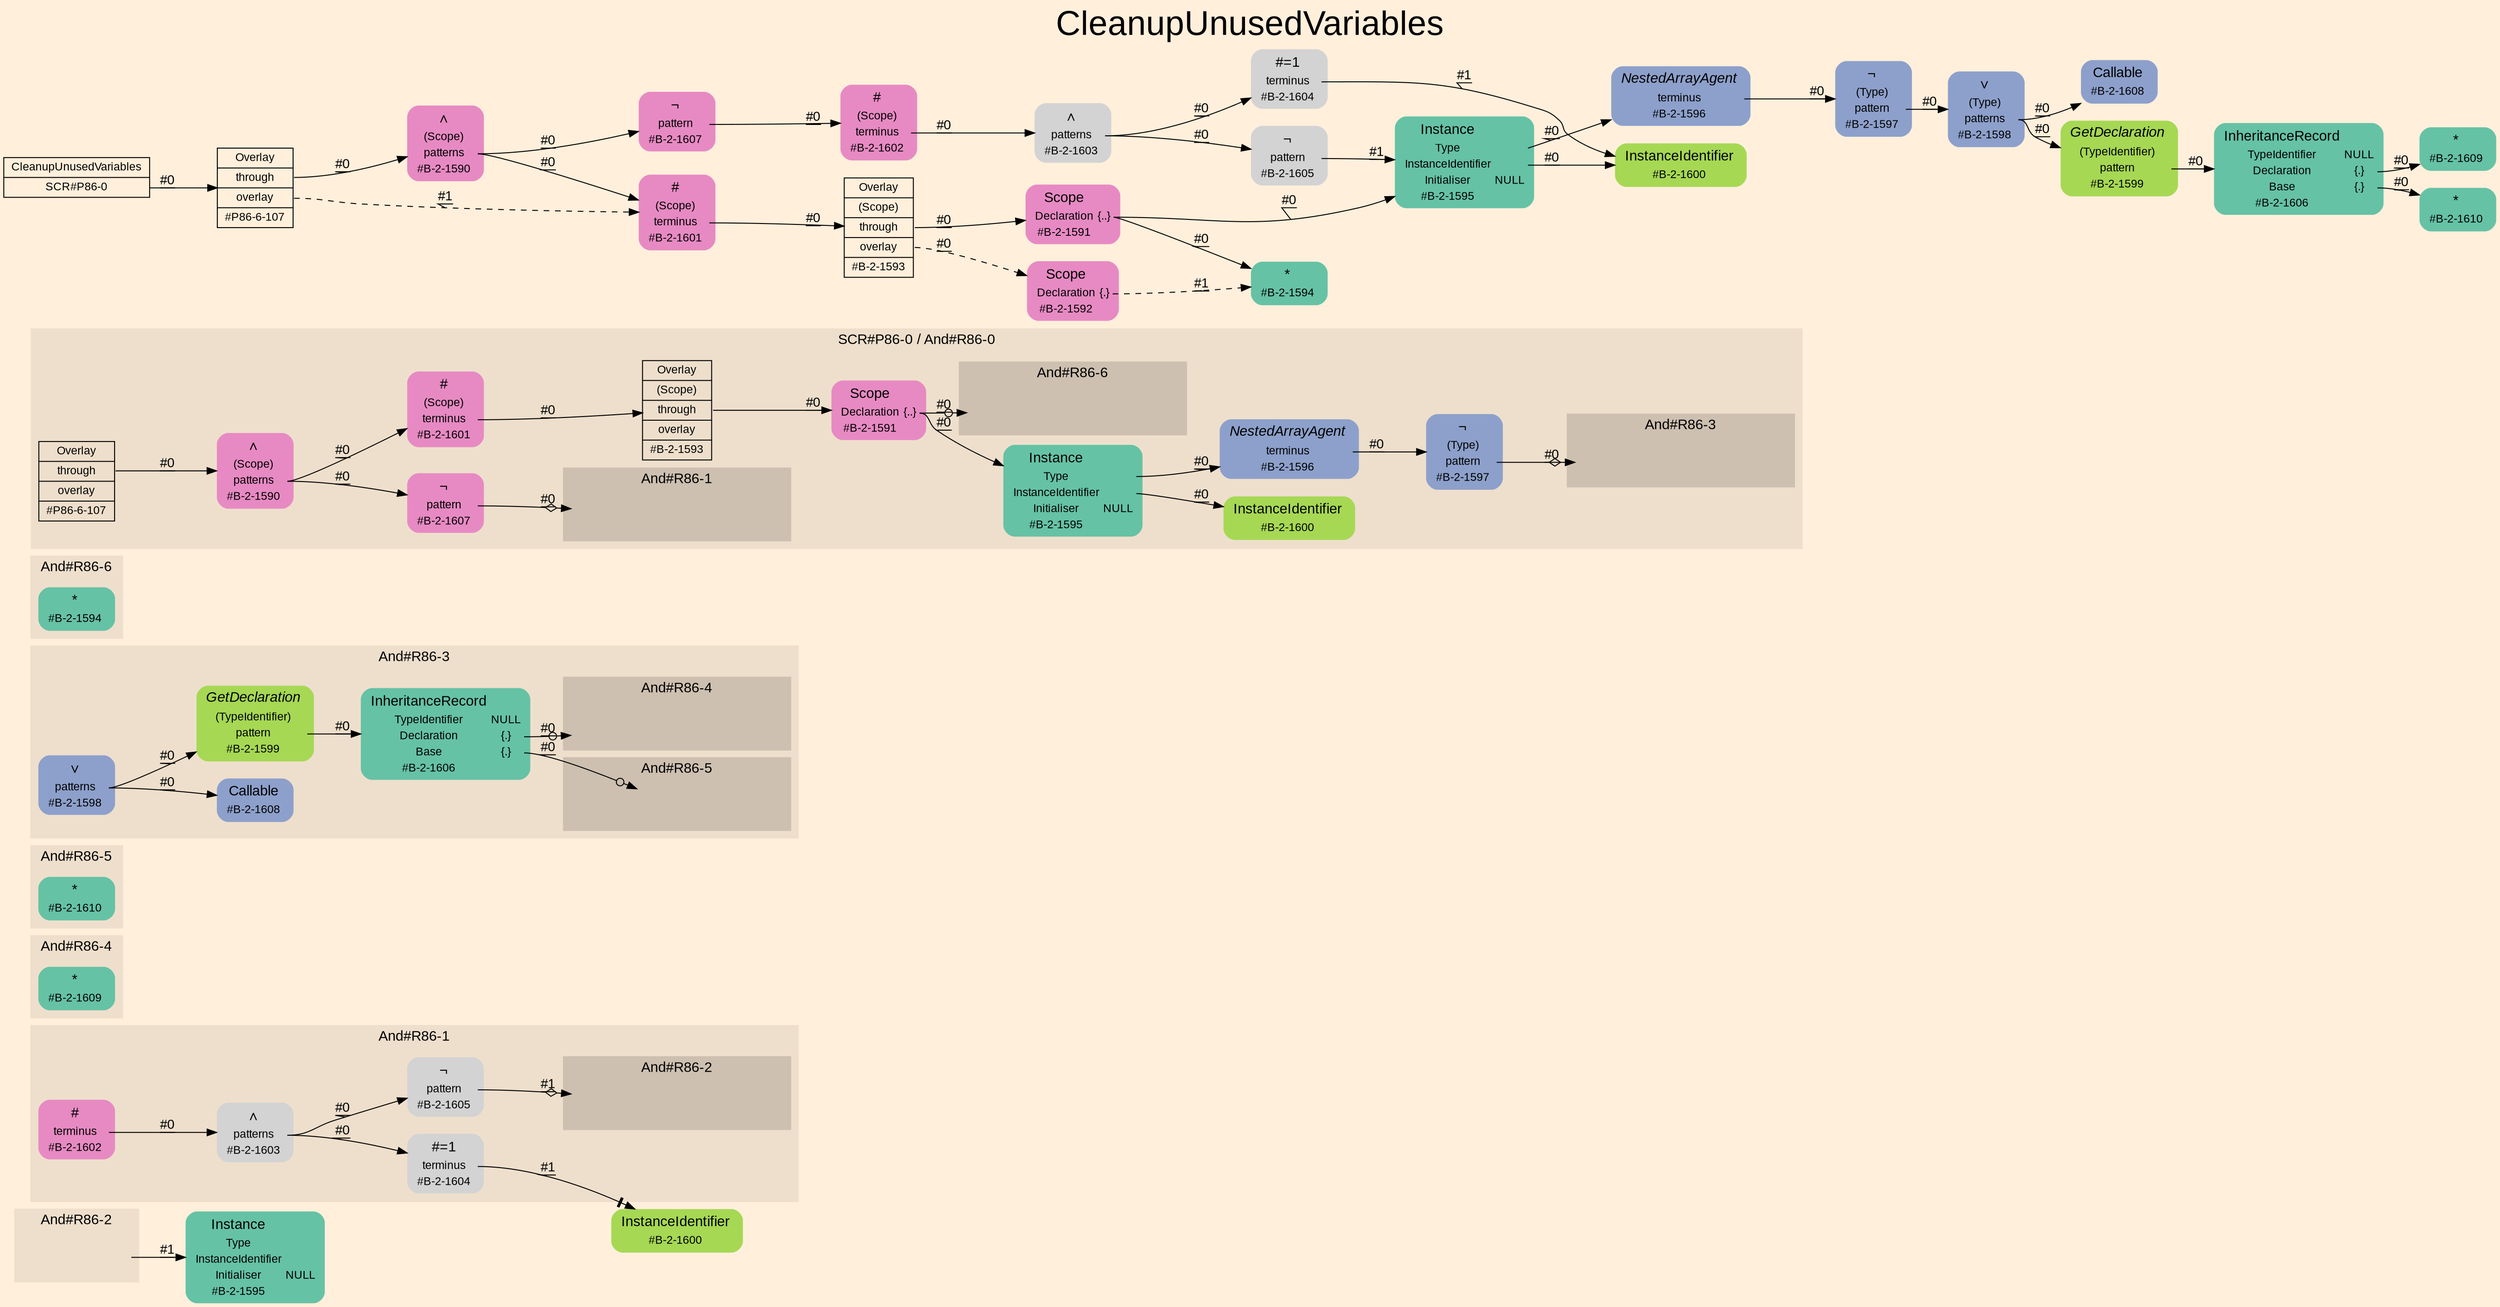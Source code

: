 digraph "CleanupUnusedVariables" {
label = "CleanupUnusedVariables"
labelloc = t
fontsize = "36"
graph [
    rankdir = "LR"
    ranksep = 0.3
    bgcolor = antiquewhite1
    color = black
    fontcolor = black
    fontname = "Arial"
];
node [
    fontname = "Arial"
];
edge [
    fontname = "Arial"
];

// -------------------- figure And#R86-2 --------------------
// -------- region And#R86-2 ----------
subgraph "clusterAnd#R86-2" {
    label = "And#R86-2"
    style = "filled"
    color = antiquewhite2
    fontsize = "15"
    "And#R86-2/IRIP" [
        // -------- block And#R86-2/IRIP ----------
        shape = none
        style = "invisible"
    ];
    
}

"And#R86-2/#B-2-1595" [
    // -------- block And#R86-2/#B-2-1595 ----------
    shape = "plaintext"
    fillcolor = "/set28/1"
    label = <<TABLE BORDER="0" CELLBORDER="0" CELLSPACING="0">
     <TR><TD><FONT POINT-SIZE="15.0">Instance</FONT></TD><TD></TD></TR>
     <TR><TD>Type</TD><TD PORT="port0"></TD></TR>
     <TR><TD>InstanceIdentifier</TD><TD PORT="port1"></TD></TR>
     <TR><TD>Initialiser</TD><TD PORT="port2">NULL</TD></TR>
     <TR><TD>#B-2-1595</TD><TD PORT="port3"></TD></TR>
    </TABLE>>
    style = "rounded,filled"
    fontsize = "12"
];

"And#R86-2/IRIP" -> "And#R86-2/#B-2-1595" [
    label = "#1"
    decorate = true
    color = black
    fontcolor = black
];


// -------------------- figure And#R86-1 --------------------
// -------- region And#R86-1 ----------
subgraph "clusterAnd#R86-1" {
    label = "And#R86-1"
    style = "filled"
    color = antiquewhite2
    fontsize = "15"
    "And#R86-1/#B-2-1605" [
        // -------- block And#R86-1/#B-2-1605 ----------
        shape = "plaintext"
        label = <<TABLE BORDER="0" CELLBORDER="0" CELLSPACING="0">
         <TR><TD><FONT POINT-SIZE="15.0">¬</FONT></TD><TD></TD></TR>
         <TR><TD>pattern</TD><TD PORT="port0"></TD></TR>
         <TR><TD>#B-2-1605</TD><TD PORT="port1"></TD></TR>
        </TABLE>>
        style = "rounded,filled"
        fontsize = "12"
    ];
    
    "And#R86-1/#B-2-1603" [
        // -------- block And#R86-1/#B-2-1603 ----------
        shape = "plaintext"
        label = <<TABLE BORDER="0" CELLBORDER="0" CELLSPACING="0">
         <TR><TD><FONT POINT-SIZE="15.0">∧</FONT></TD><TD></TD></TR>
         <TR><TD>patterns</TD><TD PORT="port0"></TD></TR>
         <TR><TD>#B-2-1603</TD><TD PORT="port1"></TD></TR>
        </TABLE>>
        style = "rounded,filled"
        fontsize = "12"
    ];
    
    "And#R86-1/#B-2-1602" [
        // -------- block And#R86-1/#B-2-1602 ----------
        shape = "plaintext"
        fillcolor = "/set28/4"
        label = <<TABLE BORDER="0" CELLBORDER="0" CELLSPACING="0">
         <TR><TD><FONT POINT-SIZE="15.0">#</FONT></TD><TD></TD></TR>
         <TR><TD>terminus</TD><TD PORT="port0"></TD></TR>
         <TR><TD>#B-2-1602</TD><TD PORT="port1"></TD></TR>
        </TABLE>>
        style = "rounded,filled"
        fontsize = "12"
    ];
    
    "And#R86-1/#B-2-1604" [
        // -------- block And#R86-1/#B-2-1604 ----------
        shape = "plaintext"
        label = <<TABLE BORDER="0" CELLBORDER="0" CELLSPACING="0">
         <TR><TD><FONT POINT-SIZE="15.0">#=1</FONT></TD><TD></TD></TR>
         <TR><TD>terminus</TD><TD PORT="port0"></TD></TR>
         <TR><TD>#B-2-1604</TD><TD PORT="port1"></TD></TR>
        </TABLE>>
        style = "rounded,filled"
        fontsize = "12"
    ];
    
    // -------- region And#R86-1/And#R86-2 ----------
    subgraph "clusterAnd#R86-1/And#R86-2" {
        label = "And#R86-2"
        style = "filled"
        color = antiquewhite3
        fontsize = "15"
        "And#R86-1/And#R86-2/#B-2-1595" [
            // -------- block And#R86-1/And#R86-2/#B-2-1595 ----------
            shape = none
            fillcolor = "/set28/1"
            style = "invisible"
        ];
        
    }
    
}

"And#R86-1/#B-2-1600" [
    // -------- block And#R86-1/#B-2-1600 ----------
    shape = "plaintext"
    fillcolor = "/set28/5"
    label = <<TABLE BORDER="0" CELLBORDER="0" CELLSPACING="0">
     <TR><TD><FONT POINT-SIZE="15.0">InstanceIdentifier</FONT></TD><TD></TD></TR>
     <TR><TD>#B-2-1600</TD><TD PORT="port0"></TD></TR>
    </TABLE>>
    style = "rounded,filled"
    fontsize = "12"
];

"And#R86-1/#B-2-1605":port0 -> "And#R86-1/And#R86-2/#B-2-1595" [
    arrowhead="normalnoneodiamond"
    label = "#1"
    decorate = true
    color = black
    fontcolor = black
];

"And#R86-1/#B-2-1603":port0 -> "And#R86-1/#B-2-1604" [
    label = "#0"
    decorate = true
    color = black
    fontcolor = black
];

"And#R86-1/#B-2-1603":port0 -> "And#R86-1/#B-2-1605" [
    label = "#0"
    decorate = true
    color = black
    fontcolor = black
];

"And#R86-1/#B-2-1602":port0 -> "And#R86-1/#B-2-1603" [
    label = "#0"
    decorate = true
    color = black
    fontcolor = black
];

"And#R86-1/#B-2-1604":port0 -> "And#R86-1/#B-2-1600" [
    arrowhead="normalnonetee"
    label = "#1"
    decorate = true
    color = black
    fontcolor = black
];


// -------------------- figure And#R86-4 --------------------
// -------- region And#R86-4 ----------
subgraph "clusterAnd#R86-4" {
    label = "And#R86-4"
    style = "filled"
    color = antiquewhite2
    fontsize = "15"
    "And#R86-4/#B-2-1609" [
        // -------- block And#R86-4/#B-2-1609 ----------
        shape = "plaintext"
        fillcolor = "/set28/1"
        label = <<TABLE BORDER="0" CELLBORDER="0" CELLSPACING="0">
         <TR><TD><FONT POINT-SIZE="15.0">*</FONT></TD><TD></TD></TR>
         <TR><TD>#B-2-1609</TD><TD PORT="port0"></TD></TR>
        </TABLE>>
        style = "rounded,filled"
        fontsize = "12"
    ];
    
}


// -------------------- figure And#R86-5 --------------------
// -------- region And#R86-5 ----------
subgraph "clusterAnd#R86-5" {
    label = "And#R86-5"
    style = "filled"
    color = antiquewhite2
    fontsize = "15"
    "And#R86-5/#B-2-1610" [
        // -------- block And#R86-5/#B-2-1610 ----------
        shape = "plaintext"
        fillcolor = "/set28/1"
        label = <<TABLE BORDER="0" CELLBORDER="0" CELLSPACING="0">
         <TR><TD><FONT POINT-SIZE="15.0">*</FONT></TD><TD></TD></TR>
         <TR><TD>#B-2-1610</TD><TD PORT="port0"></TD></TR>
        </TABLE>>
        style = "rounded,filled"
        fontsize = "12"
    ];
    
}


// -------------------- figure And#R86-3 --------------------
// -------- region And#R86-3 ----------
subgraph "clusterAnd#R86-3" {
    label = "And#R86-3"
    style = "filled"
    color = antiquewhite2
    fontsize = "15"
    "And#R86-3/#B-2-1598" [
        // -------- block And#R86-3/#B-2-1598 ----------
        shape = "plaintext"
        fillcolor = "/set28/3"
        label = <<TABLE BORDER="0" CELLBORDER="0" CELLSPACING="0">
         <TR><TD><FONT POINT-SIZE="15.0">∨</FONT></TD><TD></TD></TR>
         <TR><TD>patterns</TD><TD PORT="port0"></TD></TR>
         <TR><TD>#B-2-1598</TD><TD PORT="port1"></TD></TR>
        </TABLE>>
        style = "rounded,filled"
        fontsize = "12"
    ];
    
    "And#R86-3/#B-2-1606" [
        // -------- block And#R86-3/#B-2-1606 ----------
        shape = "plaintext"
        fillcolor = "/set28/1"
        label = <<TABLE BORDER="0" CELLBORDER="0" CELLSPACING="0">
         <TR><TD><FONT POINT-SIZE="15.0">InheritanceRecord</FONT></TD><TD></TD></TR>
         <TR><TD>TypeIdentifier</TD><TD PORT="port0">NULL</TD></TR>
         <TR><TD>Declaration</TD><TD PORT="port1">{.}</TD></TR>
         <TR><TD>Base</TD><TD PORT="port2">{.}</TD></TR>
         <TR><TD>#B-2-1606</TD><TD PORT="port3"></TD></TR>
        </TABLE>>
        style = "rounded,filled"
        fontsize = "12"
    ];
    
    "And#R86-3/#B-2-1608" [
        // -------- block And#R86-3/#B-2-1608 ----------
        shape = "plaintext"
        fillcolor = "/set28/3"
        label = <<TABLE BORDER="0" CELLBORDER="0" CELLSPACING="0">
         <TR><TD><FONT POINT-SIZE="15.0">Callable</FONT></TD><TD></TD></TR>
         <TR><TD>#B-2-1608</TD><TD PORT="port0"></TD></TR>
        </TABLE>>
        style = "rounded,filled"
        fontsize = "12"
    ];
    
    "And#R86-3/#B-2-1599" [
        // -------- block And#R86-3/#B-2-1599 ----------
        shape = "plaintext"
        fillcolor = "/set28/5"
        label = <<TABLE BORDER="0" CELLBORDER="0" CELLSPACING="0">
         <TR><TD><FONT POINT-SIZE="15.0"><I>GetDeclaration</I></FONT></TD><TD></TD></TR>
         <TR><TD>(TypeIdentifier)</TD><TD PORT="port0"></TD></TR>
         <TR><TD>pattern</TD><TD PORT="port1"></TD></TR>
         <TR><TD>#B-2-1599</TD><TD PORT="port2"></TD></TR>
        </TABLE>>
        style = "rounded,filled"
        fontsize = "12"
    ];
    
    // -------- region And#R86-3/And#R86-4 ----------
    subgraph "clusterAnd#R86-3/And#R86-4" {
        label = "And#R86-4"
        style = "filled"
        color = antiquewhite3
        fontsize = "15"
        "And#R86-3/And#R86-4/#B-2-1609" [
            // -------- block And#R86-3/And#R86-4/#B-2-1609 ----------
            shape = none
            fillcolor = "/set28/1"
            style = "invisible"
        ];
        
    }
    
    // -------- region And#R86-3/And#R86-5 ----------
    subgraph "clusterAnd#R86-3/And#R86-5" {
        label = "And#R86-5"
        style = "filled"
        color = antiquewhite3
        fontsize = "15"
        "And#R86-3/And#R86-5/#B-2-1610" [
            // -------- block And#R86-3/And#R86-5/#B-2-1610 ----------
            shape = none
            fillcolor = "/set28/1"
            style = "invisible"
        ];
        
    }
    
}

"And#R86-3/#B-2-1598":port0 -> "And#R86-3/#B-2-1608" [
    label = "#0"
    decorate = true
    color = black
    fontcolor = black
];

"And#R86-3/#B-2-1598":port0 -> "And#R86-3/#B-2-1599" [
    label = "#0"
    decorate = true
    color = black
    fontcolor = black
];

"And#R86-3/#B-2-1606":port1 -> "And#R86-3/And#R86-4/#B-2-1609" [
    arrowhead="normalnoneodot"
    label = "#0"
    decorate = true
    color = black
    fontcolor = black
];

"And#R86-3/#B-2-1606":port2 -> "And#R86-3/And#R86-5/#B-2-1610" [
    arrowhead="normalnoneodot"
    label = "#0"
    decorate = true
    color = black
    fontcolor = black
];

"And#R86-3/#B-2-1599":port1 -> "And#R86-3/#B-2-1606" [
    label = "#0"
    decorate = true
    color = black
    fontcolor = black
];


// -------------------- figure And#R86-6 --------------------
// -------- region And#R86-6 ----------
subgraph "clusterAnd#R86-6" {
    label = "And#R86-6"
    style = "filled"
    color = antiquewhite2
    fontsize = "15"
    "And#R86-6/#B-2-1594" [
        // -------- block And#R86-6/#B-2-1594 ----------
        shape = "plaintext"
        fillcolor = "/set28/1"
        label = <<TABLE BORDER="0" CELLBORDER="0" CELLSPACING="0">
         <TR><TD><FONT POINT-SIZE="15.0">*</FONT></TD><TD></TD></TR>
         <TR><TD>#B-2-1594</TD><TD PORT="port0"></TD></TR>
        </TABLE>>
        style = "rounded,filled"
        fontsize = "12"
    ];
    
}


// -------------------- figure And#R86-0 --------------------
// -------- region And#R86-0 ----------
subgraph "clusterAnd#R86-0" {
    label = "SCR#P86-0 / And#R86-0"
    style = "filled"
    color = antiquewhite2
    fontsize = "15"
    "And#R86-0/#B-2-1600" [
        // -------- block And#R86-0/#B-2-1600 ----------
        shape = "plaintext"
        fillcolor = "/set28/5"
        label = <<TABLE BORDER="0" CELLBORDER="0" CELLSPACING="0">
         <TR><TD><FONT POINT-SIZE="15.0">InstanceIdentifier</FONT></TD><TD></TD></TR>
         <TR><TD>#B-2-1600</TD><TD PORT="port0"></TD></TR>
        </TABLE>>
        style = "rounded,filled"
        fontsize = "12"
    ];
    
    "And#R86-0/#B-2-1596" [
        // -------- block And#R86-0/#B-2-1596 ----------
        shape = "plaintext"
        fillcolor = "/set28/3"
        label = <<TABLE BORDER="0" CELLBORDER="0" CELLSPACING="0">
         <TR><TD><FONT POINT-SIZE="15.0"><I>NestedArrayAgent</I></FONT></TD><TD></TD></TR>
         <TR><TD>terminus</TD><TD PORT="port0"></TD></TR>
         <TR><TD>#B-2-1596</TD><TD PORT="port1"></TD></TR>
        </TABLE>>
        style = "rounded,filled"
        fontsize = "12"
    ];
    
    "And#R86-0/#B-2-1590" [
        // -------- block And#R86-0/#B-2-1590 ----------
        shape = "plaintext"
        fillcolor = "/set28/4"
        label = <<TABLE BORDER="0" CELLBORDER="0" CELLSPACING="0">
         <TR><TD><FONT POINT-SIZE="15.0">∧</FONT></TD><TD></TD></TR>
         <TR><TD>(Scope)</TD><TD PORT="port0"></TD></TR>
         <TR><TD>patterns</TD><TD PORT="port1"></TD></TR>
         <TR><TD>#B-2-1590</TD><TD PORT="port2"></TD></TR>
        </TABLE>>
        style = "rounded,filled"
        fontsize = "12"
    ];
    
    "And#R86-0/#B-2-1607" [
        // -------- block And#R86-0/#B-2-1607 ----------
        shape = "plaintext"
        fillcolor = "/set28/4"
        label = <<TABLE BORDER="0" CELLBORDER="0" CELLSPACING="0">
         <TR><TD><FONT POINT-SIZE="15.0">¬</FONT></TD><TD></TD></TR>
         <TR><TD>pattern</TD><TD PORT="port0"></TD></TR>
         <TR><TD>#B-2-1607</TD><TD PORT="port1"></TD></TR>
        </TABLE>>
        style = "rounded,filled"
        fontsize = "12"
    ];
    
    "And#R86-0/#B-2-1595" [
        // -------- block And#R86-0/#B-2-1595 ----------
        shape = "plaintext"
        fillcolor = "/set28/1"
        label = <<TABLE BORDER="0" CELLBORDER="0" CELLSPACING="0">
         <TR><TD><FONT POINT-SIZE="15.0">Instance</FONT></TD><TD></TD></TR>
         <TR><TD>Type</TD><TD PORT="port0"></TD></TR>
         <TR><TD>InstanceIdentifier</TD><TD PORT="port1"></TD></TR>
         <TR><TD>Initialiser</TD><TD PORT="port2">NULL</TD></TR>
         <TR><TD>#B-2-1595</TD><TD PORT="port3"></TD></TR>
        </TABLE>>
        style = "rounded,filled"
        fontsize = "12"
    ];
    
    "And#R86-0/#B-2-1591" [
        // -------- block And#R86-0/#B-2-1591 ----------
        shape = "plaintext"
        fillcolor = "/set28/4"
        label = <<TABLE BORDER="0" CELLBORDER="0" CELLSPACING="0">
         <TR><TD><FONT POINT-SIZE="15.0">Scope</FONT></TD><TD></TD></TR>
         <TR><TD>Declaration</TD><TD PORT="port0">{..}</TD></TR>
         <TR><TD>#B-2-1591</TD><TD PORT="port1"></TD></TR>
        </TABLE>>
        style = "rounded,filled"
        fontsize = "12"
    ];
    
    "And#R86-0/#B-2-1597" [
        // -------- block And#R86-0/#B-2-1597 ----------
        shape = "plaintext"
        fillcolor = "/set28/3"
        label = <<TABLE BORDER="0" CELLBORDER="0" CELLSPACING="0">
         <TR><TD><FONT POINT-SIZE="15.0">¬</FONT></TD><TD></TD></TR>
         <TR><TD>(Type)</TD><TD PORT="port0"></TD></TR>
         <TR><TD>pattern</TD><TD PORT="port1"></TD></TR>
         <TR><TD>#B-2-1597</TD><TD PORT="port2"></TD></TR>
        </TABLE>>
        style = "rounded,filled"
        fontsize = "12"
    ];
    
    "And#R86-0/#P86-6-107" [
        // -------- block And#R86-0/#P86-6-107 ----------
        shape = "record"
        fillcolor = antiquewhite2
        label = "<fixed> Overlay | <port0> through | <port1> overlay | <port2> #P86-6-107"
        style = "filled"
        fontsize = "12"
        color = black
        fontcolor = black
    ];
    
    "And#R86-0/#B-2-1593" [
        // -------- block And#R86-0/#B-2-1593 ----------
        shape = "record"
        fillcolor = antiquewhite2
        label = "<fixed> Overlay | <port0> (Scope) | <port1> through | <port2> overlay | <port3> #B-2-1593"
        style = "filled"
        fontsize = "12"
        color = black
        fontcolor = black
    ];
    
    "And#R86-0/#B-2-1601" [
        // -------- block And#R86-0/#B-2-1601 ----------
        shape = "plaintext"
        fillcolor = "/set28/4"
        label = <<TABLE BORDER="0" CELLBORDER="0" CELLSPACING="0">
         <TR><TD><FONT POINT-SIZE="15.0">#</FONT></TD><TD></TD></TR>
         <TR><TD>(Scope)</TD><TD PORT="port0"></TD></TR>
         <TR><TD>terminus</TD><TD PORT="port1"></TD></TR>
         <TR><TD>#B-2-1601</TD><TD PORT="port2"></TD></TR>
        </TABLE>>
        style = "rounded,filled"
        fontsize = "12"
    ];
    
    // -------- region And#R86-0/And#R86-1 ----------
    subgraph "clusterAnd#R86-0/And#R86-1" {
        label = "And#R86-1"
        style = "filled"
        color = antiquewhite3
        fontsize = "15"
        "And#R86-0/And#R86-1/#B-2-1602" [
            // -------- block And#R86-0/And#R86-1/#B-2-1602 ----------
            shape = none
            fillcolor = "/set28/4"
            style = "invisible"
        ];
        
    }
    
    // -------- region And#R86-0/And#R86-3 ----------
    subgraph "clusterAnd#R86-0/And#R86-3" {
        label = "And#R86-3"
        style = "filled"
        color = antiquewhite3
        fontsize = "15"
        "And#R86-0/And#R86-3/#B-2-1598" [
            // -------- block And#R86-0/And#R86-3/#B-2-1598 ----------
            shape = none
            fillcolor = "/set28/3"
            style = "invisible"
        ];
        
    }
    
    // -------- region And#R86-0/And#R86-6 ----------
    subgraph "clusterAnd#R86-0/And#R86-6" {
        label = "And#R86-6"
        style = "filled"
        color = antiquewhite3
        fontsize = "15"
        "And#R86-0/And#R86-6/#B-2-1594" [
            // -------- block And#R86-0/And#R86-6/#B-2-1594 ----------
            shape = none
            fillcolor = "/set28/1"
            style = "invisible"
        ];
        
    }
    
}

"And#R86-0/#B-2-1596":port0 -> "And#R86-0/#B-2-1597" [
    label = "#0"
    decorate = true
    color = black
    fontcolor = black
];

"And#R86-0/#B-2-1590":port1 -> "And#R86-0/#B-2-1601" [
    label = "#0"
    decorate = true
    color = black
    fontcolor = black
];

"And#R86-0/#B-2-1590":port1 -> "And#R86-0/#B-2-1607" [
    label = "#0"
    decorate = true
    color = black
    fontcolor = black
];

"And#R86-0/#B-2-1607":port0 -> "And#R86-0/And#R86-1/#B-2-1602" [
    arrowhead="normalnoneodiamond"
    label = "#0"
    decorate = true
    color = black
    fontcolor = black
];

"And#R86-0/#B-2-1595":port0 -> "And#R86-0/#B-2-1596" [
    label = "#0"
    decorate = true
    color = black
    fontcolor = black
];

"And#R86-0/#B-2-1595":port1 -> "And#R86-0/#B-2-1600" [
    label = "#0"
    decorate = true
    color = black
    fontcolor = black
];

"And#R86-0/#B-2-1591":port0 -> "And#R86-0/#B-2-1595" [
    label = "#0"
    decorate = true
    color = black
    fontcolor = black
];

"And#R86-0/#B-2-1591":port0 -> "And#R86-0/And#R86-6/#B-2-1594" [
    arrowhead="normalnoneodot"
    label = "#0"
    decorate = true
    color = black
    fontcolor = black
];

"And#R86-0/#B-2-1597":port1 -> "And#R86-0/And#R86-3/#B-2-1598" [
    arrowhead="normalnoneodiamond"
    label = "#0"
    decorate = true
    color = black
    fontcolor = black
];

"And#R86-0/#P86-6-107":port0 -> "And#R86-0/#B-2-1590" [
    label = "#0"
    decorate = true
    color = black
    fontcolor = black
];

"And#R86-0/#B-2-1593":port1 -> "And#R86-0/#B-2-1591" [
    label = "#0"
    decorate = true
    color = black
    fontcolor = black
];

"And#R86-0/#B-2-1601":port1 -> "And#R86-0/#B-2-1593" [
    label = "#0"
    decorate = true
    color = black
    fontcolor = black
];


// -------------------- transformation figure --------------------
"CR#P86-0" [
    // -------- block CR#P86-0 ----------
    shape = "record"
    fillcolor = antiquewhite1
    label = "<fixed> CleanupUnusedVariables | <port0> SCR#P86-0"
    style = "filled"
    fontsize = "12"
    color = black
    fontcolor = black
];

"#P86-6-107" [
    // -------- block #P86-6-107 ----------
    shape = "record"
    fillcolor = antiquewhite1
    label = "<fixed> Overlay | <port0> through | <port1> overlay | <port2> #P86-6-107"
    style = "filled"
    fontsize = "12"
    color = black
    fontcolor = black
];

"#B-2-1590" [
    // -------- block #B-2-1590 ----------
    shape = "plaintext"
    fillcolor = "/set28/4"
    label = <<TABLE BORDER="0" CELLBORDER="0" CELLSPACING="0">
     <TR><TD><FONT POINT-SIZE="15.0">∧</FONT></TD><TD></TD></TR>
     <TR><TD>(Scope)</TD><TD PORT="port0"></TD></TR>
     <TR><TD>patterns</TD><TD PORT="port1"></TD></TR>
     <TR><TD>#B-2-1590</TD><TD PORT="port2"></TD></TR>
    </TABLE>>
    style = "rounded,filled"
    fontsize = "12"
];

"#B-2-1601" [
    // -------- block #B-2-1601 ----------
    shape = "plaintext"
    fillcolor = "/set28/4"
    label = <<TABLE BORDER="0" CELLBORDER="0" CELLSPACING="0">
     <TR><TD><FONT POINT-SIZE="15.0">#</FONT></TD><TD></TD></TR>
     <TR><TD>(Scope)</TD><TD PORT="port0"></TD></TR>
     <TR><TD>terminus</TD><TD PORT="port1"></TD></TR>
     <TR><TD>#B-2-1601</TD><TD PORT="port2"></TD></TR>
    </TABLE>>
    style = "rounded,filled"
    fontsize = "12"
];

"#B-2-1593" [
    // -------- block #B-2-1593 ----------
    shape = "record"
    fillcolor = antiquewhite1
    label = "<fixed> Overlay | <port0> (Scope) | <port1> through | <port2> overlay | <port3> #B-2-1593"
    style = "filled"
    fontsize = "12"
    color = black
    fontcolor = black
];

"#B-2-1591" [
    // -------- block #B-2-1591 ----------
    shape = "plaintext"
    fillcolor = "/set28/4"
    label = <<TABLE BORDER="0" CELLBORDER="0" CELLSPACING="0">
     <TR><TD><FONT POINT-SIZE="15.0">Scope</FONT></TD><TD></TD></TR>
     <TR><TD>Declaration</TD><TD PORT="port0">{..}</TD></TR>
     <TR><TD>#B-2-1591</TD><TD PORT="port1"></TD></TR>
    </TABLE>>
    style = "rounded,filled"
    fontsize = "12"
];

"#B-2-1595" [
    // -------- block #B-2-1595 ----------
    shape = "plaintext"
    fillcolor = "/set28/1"
    label = <<TABLE BORDER="0" CELLBORDER="0" CELLSPACING="0">
     <TR><TD><FONT POINT-SIZE="15.0">Instance</FONT></TD><TD></TD></TR>
     <TR><TD>Type</TD><TD PORT="port0"></TD></TR>
     <TR><TD>InstanceIdentifier</TD><TD PORT="port1"></TD></TR>
     <TR><TD>Initialiser</TD><TD PORT="port2">NULL</TD></TR>
     <TR><TD>#B-2-1595</TD><TD PORT="port3"></TD></TR>
    </TABLE>>
    style = "rounded,filled"
    fontsize = "12"
];

"#B-2-1596" [
    // -------- block #B-2-1596 ----------
    shape = "plaintext"
    fillcolor = "/set28/3"
    label = <<TABLE BORDER="0" CELLBORDER="0" CELLSPACING="0">
     <TR><TD><FONT POINT-SIZE="15.0"><I>NestedArrayAgent</I></FONT></TD><TD></TD></TR>
     <TR><TD>terminus</TD><TD PORT="port0"></TD></TR>
     <TR><TD>#B-2-1596</TD><TD PORT="port1"></TD></TR>
    </TABLE>>
    style = "rounded,filled"
    fontsize = "12"
];

"#B-2-1597" [
    // -------- block #B-2-1597 ----------
    shape = "plaintext"
    fillcolor = "/set28/3"
    label = <<TABLE BORDER="0" CELLBORDER="0" CELLSPACING="0">
     <TR><TD><FONT POINT-SIZE="15.0">¬</FONT></TD><TD></TD></TR>
     <TR><TD>(Type)</TD><TD PORT="port0"></TD></TR>
     <TR><TD>pattern</TD><TD PORT="port1"></TD></TR>
     <TR><TD>#B-2-1597</TD><TD PORT="port2"></TD></TR>
    </TABLE>>
    style = "rounded,filled"
    fontsize = "12"
];

"#B-2-1598" [
    // -------- block #B-2-1598 ----------
    shape = "plaintext"
    fillcolor = "/set28/3"
    label = <<TABLE BORDER="0" CELLBORDER="0" CELLSPACING="0">
     <TR><TD><FONT POINT-SIZE="15.0">∨</FONT></TD><TD></TD></TR>
     <TR><TD>(Type)</TD><TD PORT="port0"></TD></TR>
     <TR><TD>patterns</TD><TD PORT="port1"></TD></TR>
     <TR><TD>#B-2-1598</TD><TD PORT="port2"></TD></TR>
    </TABLE>>
    style = "rounded,filled"
    fontsize = "12"
];

"#B-2-1608" [
    // -------- block #B-2-1608 ----------
    shape = "plaintext"
    fillcolor = "/set28/3"
    label = <<TABLE BORDER="0" CELLBORDER="0" CELLSPACING="0">
     <TR><TD><FONT POINT-SIZE="15.0">Callable</FONT></TD><TD></TD></TR>
     <TR><TD>#B-2-1608</TD><TD PORT="port0"></TD></TR>
    </TABLE>>
    style = "rounded,filled"
    fontsize = "12"
];

"#B-2-1599" [
    // -------- block #B-2-1599 ----------
    shape = "plaintext"
    fillcolor = "/set28/5"
    label = <<TABLE BORDER="0" CELLBORDER="0" CELLSPACING="0">
     <TR><TD><FONT POINT-SIZE="15.0"><I>GetDeclaration</I></FONT></TD><TD></TD></TR>
     <TR><TD>(TypeIdentifier)</TD><TD PORT="port0"></TD></TR>
     <TR><TD>pattern</TD><TD PORT="port1"></TD></TR>
     <TR><TD>#B-2-1599</TD><TD PORT="port2"></TD></TR>
    </TABLE>>
    style = "rounded,filled"
    fontsize = "12"
];

"#B-2-1606" [
    // -------- block #B-2-1606 ----------
    shape = "plaintext"
    fillcolor = "/set28/1"
    label = <<TABLE BORDER="0" CELLBORDER="0" CELLSPACING="0">
     <TR><TD><FONT POINT-SIZE="15.0">InheritanceRecord</FONT></TD><TD></TD></TR>
     <TR><TD>TypeIdentifier</TD><TD PORT="port0">NULL</TD></TR>
     <TR><TD>Declaration</TD><TD PORT="port1">{.}</TD></TR>
     <TR><TD>Base</TD><TD PORT="port2">{.}</TD></TR>
     <TR><TD>#B-2-1606</TD><TD PORT="port3"></TD></TR>
    </TABLE>>
    style = "rounded,filled"
    fontsize = "12"
];

"#B-2-1609" [
    // -------- block #B-2-1609 ----------
    shape = "plaintext"
    fillcolor = "/set28/1"
    label = <<TABLE BORDER="0" CELLBORDER="0" CELLSPACING="0">
     <TR><TD><FONT POINT-SIZE="15.0">*</FONT></TD><TD></TD></TR>
     <TR><TD>#B-2-1609</TD><TD PORT="port0"></TD></TR>
    </TABLE>>
    style = "rounded,filled"
    fontsize = "12"
];

"#B-2-1610" [
    // -------- block #B-2-1610 ----------
    shape = "plaintext"
    fillcolor = "/set28/1"
    label = <<TABLE BORDER="0" CELLBORDER="0" CELLSPACING="0">
     <TR><TD><FONT POINT-SIZE="15.0">*</FONT></TD><TD></TD></TR>
     <TR><TD>#B-2-1610</TD><TD PORT="port0"></TD></TR>
    </TABLE>>
    style = "rounded,filled"
    fontsize = "12"
];

"#B-2-1600" [
    // -------- block #B-2-1600 ----------
    shape = "plaintext"
    fillcolor = "/set28/5"
    label = <<TABLE BORDER="0" CELLBORDER="0" CELLSPACING="0">
     <TR><TD><FONT POINT-SIZE="15.0">InstanceIdentifier</FONT></TD><TD></TD></TR>
     <TR><TD>#B-2-1600</TD><TD PORT="port0"></TD></TR>
    </TABLE>>
    style = "rounded,filled"
    fontsize = "12"
];

"#B-2-1594" [
    // -------- block #B-2-1594 ----------
    shape = "plaintext"
    fillcolor = "/set28/1"
    label = <<TABLE BORDER="0" CELLBORDER="0" CELLSPACING="0">
     <TR><TD><FONT POINT-SIZE="15.0">*</FONT></TD><TD></TD></TR>
     <TR><TD>#B-2-1594</TD><TD PORT="port0"></TD></TR>
    </TABLE>>
    style = "rounded,filled"
    fontsize = "12"
];

"#B-2-1592" [
    // -------- block #B-2-1592 ----------
    shape = "plaintext"
    fillcolor = "/set28/4"
    label = <<TABLE BORDER="0" CELLBORDER="0" CELLSPACING="0">
     <TR><TD><FONT POINT-SIZE="15.0">Scope</FONT></TD><TD></TD></TR>
     <TR><TD>Declaration</TD><TD PORT="port0">{.}</TD></TR>
     <TR><TD>#B-2-1592</TD><TD PORT="port1"></TD></TR>
    </TABLE>>
    style = "rounded,filled"
    fontsize = "12"
];

"#B-2-1607" [
    // -------- block #B-2-1607 ----------
    shape = "plaintext"
    fillcolor = "/set28/4"
    label = <<TABLE BORDER="0" CELLBORDER="0" CELLSPACING="0">
     <TR><TD><FONT POINT-SIZE="15.0">¬</FONT></TD><TD></TD></TR>
     <TR><TD>pattern</TD><TD PORT="port0"></TD></TR>
     <TR><TD>#B-2-1607</TD><TD PORT="port1"></TD></TR>
    </TABLE>>
    style = "rounded,filled"
    fontsize = "12"
];

"#B-2-1602" [
    // -------- block #B-2-1602 ----------
    shape = "plaintext"
    fillcolor = "/set28/4"
    label = <<TABLE BORDER="0" CELLBORDER="0" CELLSPACING="0">
     <TR><TD><FONT POINT-SIZE="15.0">#</FONT></TD><TD></TD></TR>
     <TR><TD>(Scope)</TD><TD PORT="port0"></TD></TR>
     <TR><TD>terminus</TD><TD PORT="port1"></TD></TR>
     <TR><TD>#B-2-1602</TD><TD PORT="port2"></TD></TR>
    </TABLE>>
    style = "rounded,filled"
    fontsize = "12"
];

"#B-2-1603" [
    // -------- block #B-2-1603 ----------
    shape = "plaintext"
    label = <<TABLE BORDER="0" CELLBORDER="0" CELLSPACING="0">
     <TR><TD><FONT POINT-SIZE="15.0">∧</FONT></TD><TD></TD></TR>
     <TR><TD>patterns</TD><TD PORT="port0"></TD></TR>
     <TR><TD>#B-2-1603</TD><TD PORT="port1"></TD></TR>
    </TABLE>>
    style = "rounded,filled"
    fontsize = "12"
];

"#B-2-1604" [
    // -------- block #B-2-1604 ----------
    shape = "plaintext"
    label = <<TABLE BORDER="0" CELLBORDER="0" CELLSPACING="0">
     <TR><TD><FONT POINT-SIZE="15.0">#=1</FONT></TD><TD></TD></TR>
     <TR><TD>terminus</TD><TD PORT="port0"></TD></TR>
     <TR><TD>#B-2-1604</TD><TD PORT="port1"></TD></TR>
    </TABLE>>
    style = "rounded,filled"
    fontsize = "12"
];

"#B-2-1605" [
    // -------- block #B-2-1605 ----------
    shape = "plaintext"
    label = <<TABLE BORDER="0" CELLBORDER="0" CELLSPACING="0">
     <TR><TD><FONT POINT-SIZE="15.0">¬</FONT></TD><TD></TD></TR>
     <TR><TD>pattern</TD><TD PORT="port0"></TD></TR>
     <TR><TD>#B-2-1605</TD><TD PORT="port1"></TD></TR>
    </TABLE>>
    style = "rounded,filled"
    fontsize = "12"
];

"CR#P86-0":port0 -> "#P86-6-107" [
    label = "#0"
    decorate = true
    color = black
    fontcolor = black
];

"#P86-6-107":port0 -> "#B-2-1590" [
    label = "#0"
    decorate = true
    color = black
    fontcolor = black
];

"#P86-6-107":port1 -> "#B-2-1601" [
    style="dashed"
    label = "#1"
    decorate = true
    color = black
    fontcolor = black
];

"#B-2-1590":port1 -> "#B-2-1601" [
    label = "#0"
    decorate = true
    color = black
    fontcolor = black
];

"#B-2-1590":port1 -> "#B-2-1607" [
    label = "#0"
    decorate = true
    color = black
    fontcolor = black
];

"#B-2-1601":port1 -> "#B-2-1593" [
    label = "#0"
    decorate = true
    color = black
    fontcolor = black
];

"#B-2-1593":port1 -> "#B-2-1591" [
    label = "#0"
    decorate = true
    color = black
    fontcolor = black
];

"#B-2-1593":port2 -> "#B-2-1592" [
    style="dashed"
    label = "#0"
    decorate = true
    color = black
    fontcolor = black
];

"#B-2-1591":port0 -> "#B-2-1595" [
    label = "#0"
    decorate = true
    color = black
    fontcolor = black
];

"#B-2-1591":port0 -> "#B-2-1594" [
    label = "#0"
    decorate = true
    color = black
    fontcolor = black
];

"#B-2-1595":port0 -> "#B-2-1596" [
    label = "#0"
    decorate = true
    color = black
    fontcolor = black
];

"#B-2-1595":port1 -> "#B-2-1600" [
    label = "#0"
    decorate = true
    color = black
    fontcolor = black
];

"#B-2-1596":port0 -> "#B-2-1597" [
    label = "#0"
    decorate = true
    color = black
    fontcolor = black
];

"#B-2-1597":port1 -> "#B-2-1598" [
    label = "#0"
    decorate = true
    color = black
    fontcolor = black
];

"#B-2-1598":port1 -> "#B-2-1608" [
    label = "#0"
    decorate = true
    color = black
    fontcolor = black
];

"#B-2-1598":port1 -> "#B-2-1599" [
    label = "#0"
    decorate = true
    color = black
    fontcolor = black
];

"#B-2-1599":port1 -> "#B-2-1606" [
    label = "#0"
    decorate = true
    color = black
    fontcolor = black
];

"#B-2-1606":port1 -> "#B-2-1609" [
    label = "#0"
    decorate = true
    color = black
    fontcolor = black
];

"#B-2-1606":port2 -> "#B-2-1610" [
    label = "#0"
    decorate = true
    color = black
    fontcolor = black
];

"#B-2-1592":port0 -> "#B-2-1594" [
    style="dashed"
    label = "#1"
    decorate = true
    color = black
    fontcolor = black
];

"#B-2-1607":port0 -> "#B-2-1602" [
    label = "#0"
    decorate = true
    color = black
    fontcolor = black
];

"#B-2-1602":port1 -> "#B-2-1603" [
    label = "#0"
    decorate = true
    color = black
    fontcolor = black
];

"#B-2-1603":port0 -> "#B-2-1604" [
    label = "#0"
    decorate = true
    color = black
    fontcolor = black
];

"#B-2-1603":port0 -> "#B-2-1605" [
    label = "#0"
    decorate = true
    color = black
    fontcolor = black
];

"#B-2-1604":port0 -> "#B-2-1600" [
    label = "#1"
    decorate = true
    color = black
    fontcolor = black
];

"#B-2-1605":port0 -> "#B-2-1595" [
    label = "#1"
    decorate = true
    color = black
    fontcolor = black
];


}
